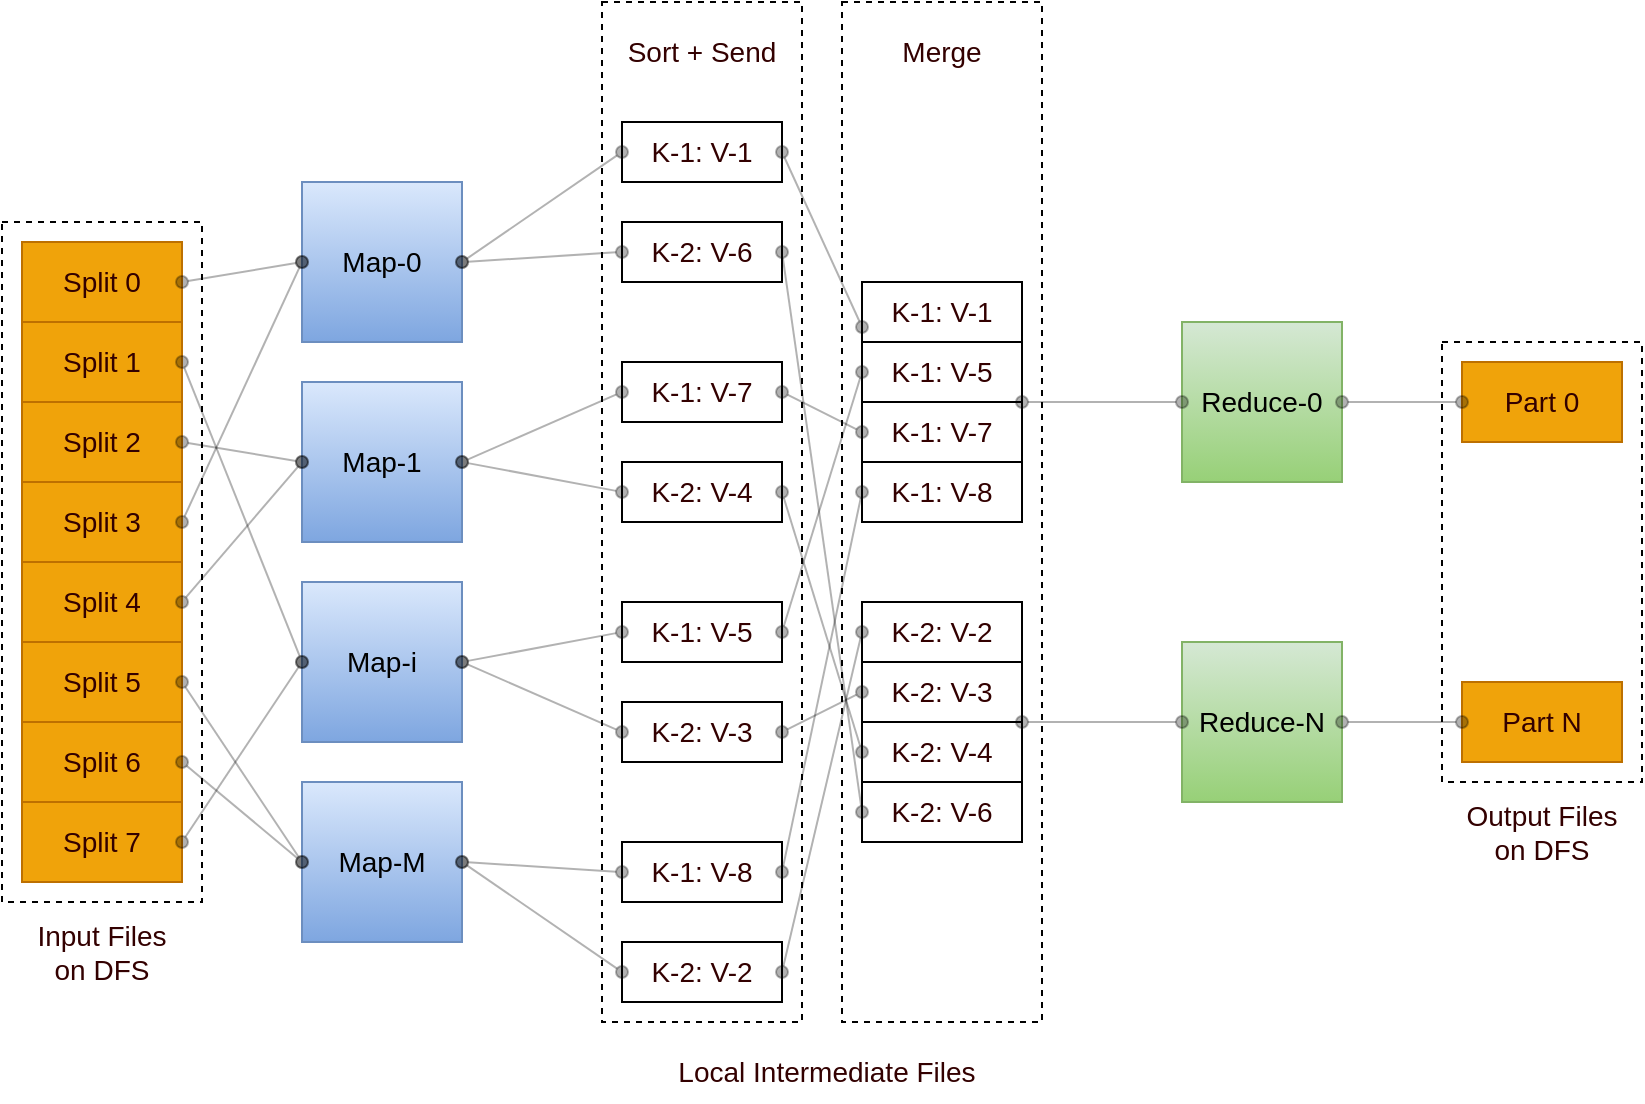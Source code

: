 <mxfile version="13.0.3" type="device"><diagram id="b6kjP3ydX8AeN75Lhuff" name="第 1 页"><mxGraphModel dx="1129" dy="1788" grid="1" gridSize="10" guides="1" tooltips="1" connect="1" arrows="1" fold="1" page="1" pageScale="1" pageWidth="850" pageHeight="1100" math="0" shadow="0"><root><mxCell id="0"/><mxCell id="1" parent="0"/><mxCell id="4du5qwA0fSYrMbuloD8d-73" value="" style="rounded=0;whiteSpace=wrap;html=1;dashed=1;gradientColor=none;fontSize=14;fontColor=#330000;" parent="1" vertex="1"><mxGeometry x="430" y="-40" width="100" height="510" as="geometry"/></mxCell><mxCell id="4du5qwA0fSYrMbuloD8d-70" value="" style="rounded=0;whiteSpace=wrap;html=1;dashed=1;gradientColor=none;fontSize=14;fontColor=#330000;" parent="1" vertex="1"><mxGeometry x="310" y="-40" width="100" height="510" as="geometry"/></mxCell><mxCell id="4du5qwA0fSYrMbuloD8d-66" value="" style="rounded=0;whiteSpace=wrap;html=1;gradientColor=none;fontSize=14;fontColor=#330000;dashed=1;" parent="1" vertex="1"><mxGeometry x="730" y="130" width="100" height="220" as="geometry"/></mxCell><mxCell id="4du5qwA0fSYrMbuloD8d-9" value="" style="rounded=0;whiteSpace=wrap;html=1;fontSize=14;fontColor=#330000;dashed=1;" parent="1" vertex="1"><mxGeometry x="10" y="70" width="100" height="340" as="geometry"/></mxCell><mxCell id="4du5qwA0fSYrMbuloD8d-1" value="Split 0" style="rounded=0;whiteSpace=wrap;html=1;fillColor=#f0a30a;strokeColor=#BD7000;fontColor=#330000;fontSize=14;" parent="1" vertex="1"><mxGeometry x="20" y="80" width="80" height="40" as="geometry"/></mxCell><mxCell id="4du5qwA0fSYrMbuloD8d-2" value="&lt;span style=&quot;font-size: 14px;&quot;&gt;Split 1&lt;/span&gt;" style="rounded=0;whiteSpace=wrap;html=1;fillColor=#f0a30a;strokeColor=#BD7000;fontColor=#330000;fontSize=14;" parent="1" vertex="1"><mxGeometry x="20" y="120" width="80" height="40" as="geometry"/></mxCell><mxCell id="4du5qwA0fSYrMbuloD8d-3" value="&lt;span style=&quot;font-size: 14px;&quot;&gt;Split 2&lt;/span&gt;" style="rounded=0;whiteSpace=wrap;html=1;fillColor=#f0a30a;strokeColor=#BD7000;fontColor=#330000;fontSize=14;" parent="1" vertex="1"><mxGeometry x="20" y="160" width="80" height="40" as="geometry"/></mxCell><mxCell id="4du5qwA0fSYrMbuloD8d-4" value="Split 3" style="rounded=0;whiteSpace=wrap;html=1;fillColor=#f0a30a;strokeColor=#BD7000;fontColor=#330000;fontSize=14;" parent="1" vertex="1"><mxGeometry x="20" y="200" width="80" height="40" as="geometry"/></mxCell><mxCell id="4du5qwA0fSYrMbuloD8d-5" value="&lt;span style=&quot;font-size: 14px;&quot;&gt;Split 4&lt;/span&gt;" style="rounded=0;whiteSpace=wrap;html=1;fillColor=#f0a30a;strokeColor=#BD7000;fontColor=#330000;fontSize=14;" parent="1" vertex="1"><mxGeometry x="20" y="240" width="80" height="40" as="geometry"/></mxCell><mxCell id="4du5qwA0fSYrMbuloD8d-6" value="&lt;span style=&quot;font-size: 14px;&quot;&gt;Split 5&lt;/span&gt;" style="rounded=0;whiteSpace=wrap;html=1;fillColor=#f0a30a;strokeColor=#BD7000;fontColor=#330000;fontSize=14;" parent="1" vertex="1"><mxGeometry x="20" y="280" width="80" height="40" as="geometry"/></mxCell><mxCell id="4du5qwA0fSYrMbuloD8d-7" value="&lt;span style=&quot;font-size: 14px;&quot;&gt;Split 6&lt;/span&gt;" style="rounded=0;whiteSpace=wrap;html=1;fillColor=#f0a30a;strokeColor=#BD7000;fontColor=#330000;fontSize=14;" parent="1" vertex="1"><mxGeometry x="20" y="320" width="80" height="40" as="geometry"/></mxCell><mxCell id="4du5qwA0fSYrMbuloD8d-8" value="&lt;span style=&quot;font-size: 14px;&quot;&gt;Split 7&lt;/span&gt;" style="rounded=0;whiteSpace=wrap;html=1;fillColor=#f0a30a;strokeColor=#BD7000;fontColor=#330000;fontSize=14;" parent="1" vertex="1"><mxGeometry x="20" y="360" width="80" height="40" as="geometry"/></mxCell><mxCell id="4du5qwA0fSYrMbuloD8d-11" value="Map-0" style="whiteSpace=wrap;html=1;aspect=fixed;fontSize=14;gradientColor=#7ea6e0;fillColor=#dae8fc;strokeColor=#6c8ebf;" parent="1" vertex="1"><mxGeometry x="160" y="50" width="80" height="80" as="geometry"/></mxCell><mxCell id="4du5qwA0fSYrMbuloD8d-12" value="Map-1" style="whiteSpace=wrap;html=1;aspect=fixed;fontSize=14;gradientColor=#7ea6e0;fillColor=#dae8fc;strokeColor=#6c8ebf;" parent="1" vertex="1"><mxGeometry x="160" y="150" width="80" height="80" as="geometry"/></mxCell><mxCell id="4du5qwA0fSYrMbuloD8d-13" value="Map-i" style="whiteSpace=wrap;html=1;aspect=fixed;fontSize=14;gradientColor=#7ea6e0;fillColor=#dae8fc;strokeColor=#6c8ebf;" parent="1" vertex="1"><mxGeometry x="160" y="250" width="80" height="80" as="geometry"/></mxCell><mxCell id="4du5qwA0fSYrMbuloD8d-23" value="&lt;span&gt;K-1: V-7&lt;/span&gt;" style="rounded=0;whiteSpace=wrap;html=1;gradientColor=none;fontSize=14;fontColor=#330000;" parent="1" vertex="1"><mxGeometry x="320" y="140" width="80" height="30" as="geometry"/></mxCell><mxCell id="4du5qwA0fSYrMbuloD8d-71" value="K-1: V-1" style="rounded=0;whiteSpace=wrap;html=1;gradientColor=none;fontSize=14;fontColor=#330000;" parent="1" vertex="1"><mxGeometry x="320" y="20" width="80" height="30" as="geometry"/></mxCell><mxCell id="4du5qwA0fSYrMbuloD8d-24" value="&lt;span&gt;K-2: V-4&lt;/span&gt;" style="rounded=0;whiteSpace=wrap;html=1;gradientColor=none;fontSize=14;fontColor=#330000;" parent="1" vertex="1"><mxGeometry x="320" y="190" width="80" height="30" as="geometry"/></mxCell><mxCell id="4du5qwA0fSYrMbuloD8d-25" value="&lt;span&gt;K-1: V-5&lt;/span&gt;" style="rounded=0;whiteSpace=wrap;html=1;gradientColor=none;fontSize=14;fontColor=#330000;" parent="1" vertex="1"><mxGeometry x="320" y="260" width="80" height="30" as="geometry"/></mxCell><mxCell id="4du5qwA0fSYrMbuloD8d-26" value="&lt;span&gt;K-2: V-3&lt;/span&gt;" style="rounded=0;whiteSpace=wrap;html=1;gradientColor=none;fontSize=14;fontColor=#330000;" parent="1" vertex="1"><mxGeometry x="320" y="310" width="80" height="30" as="geometry"/></mxCell><mxCell id="4du5qwA0fSYrMbuloD8d-27" value="&lt;span&gt;K-1: V-8&lt;/span&gt;" style="rounded=0;whiteSpace=wrap;html=1;gradientColor=none;fontSize=14;fontColor=#330000;" parent="1" vertex="1"><mxGeometry x="320" y="380" width="80" height="30" as="geometry"/></mxCell><mxCell id="4du5qwA0fSYrMbuloD8d-28" value="&lt;span&gt;K-2: V-2&lt;/span&gt;" style="rounded=0;whiteSpace=wrap;html=1;gradientColor=none;fontSize=14;fontColor=#330000;" parent="1" vertex="1"><mxGeometry x="320" y="430" width="80" height="30" as="geometry"/></mxCell><mxCell id="4du5qwA0fSYrMbuloD8d-29" value="&lt;span&gt;K-1: V-1&lt;/span&gt;" style="rounded=0;whiteSpace=wrap;html=1;gradientColor=none;fontSize=14;fontColor=#330000;" parent="1" vertex="1"><mxGeometry x="440" y="100" width="80" height="30" as="geometry"/></mxCell><mxCell id="4du5qwA0fSYrMbuloD8d-30" value="&lt;span&gt;K-1: V-5&lt;/span&gt;" style="rounded=0;whiteSpace=wrap;html=1;gradientColor=none;fontSize=14;fontColor=#330000;" parent="1" vertex="1"><mxGeometry x="440" y="130" width="80" height="30" as="geometry"/></mxCell><mxCell id="4du5qwA0fSYrMbuloD8d-31" value="&lt;span&gt;K-1: V-7&lt;/span&gt;" style="rounded=0;whiteSpace=wrap;html=1;gradientColor=none;fontSize=14;fontColor=#330000;" parent="1" vertex="1"><mxGeometry x="440" y="160" width="80" height="30" as="geometry"/></mxCell><mxCell id="4du5qwA0fSYrMbuloD8d-32" value="&lt;span&gt;K-2: V-2&lt;/span&gt;" style="rounded=0;whiteSpace=wrap;html=1;gradientColor=none;fontSize=14;fontColor=#330000;" parent="1" vertex="1"><mxGeometry x="440" y="260" width="80" height="30" as="geometry"/></mxCell><mxCell id="4du5qwA0fSYrMbuloD8d-33" value="&lt;span&gt;K-2: V-3&lt;/span&gt;" style="rounded=0;whiteSpace=wrap;html=1;gradientColor=none;fontSize=14;fontColor=#330000;" parent="1" vertex="1"><mxGeometry x="440" y="290" width="80" height="30" as="geometry"/></mxCell><mxCell id="4du5qwA0fSYrMbuloD8d-34" value="&lt;span&gt;K-2: V-4&lt;/span&gt;" style="rounded=0;whiteSpace=wrap;html=1;gradientColor=none;fontSize=14;fontColor=#330000;" parent="1" vertex="1"><mxGeometry x="440" y="320" width="80" height="30" as="geometry"/></mxCell><mxCell id="4du5qwA0fSYrMbuloD8d-36" value="&lt;span&gt;K-2: V-6&lt;/span&gt;" style="rounded=0;whiteSpace=wrap;html=1;gradientColor=none;fontSize=14;fontColor=#330000;" parent="1" vertex="1"><mxGeometry x="320" y="70" width="80" height="30" as="geometry"/></mxCell><mxCell id="4du5qwA0fSYrMbuloD8d-37" value="&lt;span&gt;K-1: V-8&lt;/span&gt;" style="rounded=0;whiteSpace=wrap;html=1;gradientColor=none;fontSize=14;fontColor=#330000;" parent="1" vertex="1"><mxGeometry x="440" y="190" width="80" height="30" as="geometry"/></mxCell><mxCell id="4du5qwA0fSYrMbuloD8d-38" value="&lt;span&gt;K-2: V-6&lt;/span&gt;" style="rounded=0;whiteSpace=wrap;html=1;gradientColor=none;fontSize=14;fontColor=#330000;" parent="1" vertex="1"><mxGeometry x="440" y="350" width="80" height="30" as="geometry"/></mxCell><mxCell id="4du5qwA0fSYrMbuloD8d-40" value="Map-M" style="whiteSpace=wrap;html=1;aspect=fixed;fontSize=14;gradientColor=#7ea6e0;fillColor=#dae8fc;strokeColor=#6c8ebf;" parent="1" vertex="1"><mxGeometry x="160" y="350" width="80" height="80" as="geometry"/></mxCell><mxCell id="4du5qwA0fSYrMbuloD8d-60" value="Reduce-0" style="whiteSpace=wrap;html=1;aspect=fixed;fontSize=14;gradientColor=#97d077;fillColor=#d5e8d4;strokeColor=#82b366;" parent="1" vertex="1"><mxGeometry x="600" y="120" width="80" height="80" as="geometry"/></mxCell><mxCell id="4du5qwA0fSYrMbuloD8d-61" value="Reduce-N" style="whiteSpace=wrap;html=1;aspect=fixed;fontSize=14;gradientColor=#97d077;fillColor=#d5e8d4;strokeColor=#82b366;" parent="1" vertex="1"><mxGeometry x="600" y="280" width="80" height="80" as="geometry"/></mxCell><mxCell id="4du5qwA0fSYrMbuloD8d-62" value="Part 0" style="rounded=0;whiteSpace=wrap;html=1;fillColor=#f0a30a;strokeColor=#BD7000;fontColor=#330000;fontSize=14;" parent="1" vertex="1"><mxGeometry x="740" y="140" width="80" height="40" as="geometry"/></mxCell><mxCell id="4du5qwA0fSYrMbuloD8d-63" value="&lt;span style=&quot;font-size: 14px&quot;&gt;Part N&lt;/span&gt;" style="rounded=0;whiteSpace=wrap;html=1;fillColor=#f0a30a;strokeColor=#BD7000;fontColor=#330000;fontSize=14;" parent="1" vertex="1"><mxGeometry x="740" y="300" width="80" height="40" as="geometry"/></mxCell><mxCell id="4du5qwA0fSYrMbuloD8d-67" style="edgeStyle=none;rounded=0;orthogonalLoop=1;jettySize=auto;html=1;exitX=0;exitY=0.5;exitDx=0;exitDy=0;endArrow=openThin;endFill=0;fontSize=14;fontColor=#330000;" parent="1" source="4du5qwA0fSYrMbuloD8d-66" target="4du5qwA0fSYrMbuloD8d-66" edge="1"><mxGeometry relative="1" as="geometry"/></mxCell><mxCell id="4du5qwA0fSYrMbuloD8d-74" style="edgeStyle=none;rounded=0;orthogonalLoop=1;jettySize=auto;html=1;exitX=0.5;exitY=1;exitDx=0;exitDy=0;endArrow=openThin;endFill=0;fontSize=14;fontColor=#330000;" parent="1" source="4du5qwA0fSYrMbuloD8d-73" target="4du5qwA0fSYrMbuloD8d-73" edge="1"><mxGeometry relative="1" as="geometry"/></mxCell><mxCell id="4du5qwA0fSYrMbuloD8d-75" value="Sort + Send" style="text;html=1;strokeColor=none;fillColor=none;align=center;verticalAlign=middle;whiteSpace=wrap;rounded=0;dashed=1;fontSize=14;fontColor=#330000;" parent="1" vertex="1"><mxGeometry x="320" y="-30" width="80" height="30" as="geometry"/></mxCell><mxCell id="4du5qwA0fSYrMbuloD8d-76" value="Merge" style="text;html=1;strokeColor=none;fillColor=none;align=center;verticalAlign=middle;whiteSpace=wrap;rounded=0;dashed=1;fontSize=14;fontColor=#330000;" parent="1" vertex="1"><mxGeometry x="440" y="-30" width="80" height="30" as="geometry"/></mxCell><mxCell id="4du5qwA0fSYrMbuloD8d-77" value="Input Files on DFS" style="text;html=1;strokeColor=none;fillColor=none;align=center;verticalAlign=middle;whiteSpace=wrap;rounded=0;dashed=1;fontSize=14;fontColor=#330000;" parent="1" vertex="1"><mxGeometry x="20" y="420" width="80" height="30" as="geometry"/></mxCell><mxCell id="4du5qwA0fSYrMbuloD8d-78" value="Output Files on DFS" style="text;html=1;strokeColor=none;fillColor=none;align=center;verticalAlign=middle;whiteSpace=wrap;rounded=0;dashed=1;fontSize=14;fontColor=#330000;" parent="1" vertex="1"><mxGeometry x="740" y="360" width="80" height="30" as="geometry"/></mxCell><mxCell id="4du5qwA0fSYrMbuloD8d-79" value="Local Intermediate Files" style="text;html=1;strokeColor=none;fillColor=none;align=center;verticalAlign=middle;whiteSpace=wrap;rounded=0;dashed=1;fontSize=14;fontColor=#330000;" parent="1" vertex="1"><mxGeometry x="340" y="480" width="165" height="30" as="geometry"/></mxCell><mxCell id="4du5qwA0fSYrMbuloD8d-14" style="rounded=1;orthogonalLoop=1;jettySize=auto;html=1;exitX=1;exitY=0.5;exitDx=0;exitDy=0;entryX=0;entryY=0.5;entryDx=0;entryDy=0;fontSize=14;fontColor=#330000;endArrow=oval;endFill=1;strokeColor=#000000;startArrow=oval;startFill=1;opacity=30;" parent="1" source="4du5qwA0fSYrMbuloD8d-1" target="4du5qwA0fSYrMbuloD8d-11" edge="1"><mxGeometry relative="1" as="geometry"/></mxCell><mxCell id="4du5qwA0fSYrMbuloD8d-15" style="edgeStyle=none;rounded=0;orthogonalLoop=1;jettySize=auto;html=1;exitX=1;exitY=0.5;exitDx=0;exitDy=0;entryX=0;entryY=0.5;entryDx=0;entryDy=0;fontSize=14;fontColor=#330000;endArrow=oval;endFill=1;startArrow=oval;startFill=1;opacity=30;" parent="1" source="4du5qwA0fSYrMbuloD8d-2" target="4du5qwA0fSYrMbuloD8d-13" edge="1"><mxGeometry relative="1" as="geometry"/></mxCell><mxCell id="4du5qwA0fSYrMbuloD8d-16" style="edgeStyle=none;rounded=0;orthogonalLoop=1;jettySize=auto;html=1;exitX=1;exitY=0.5;exitDx=0;exitDy=0;entryX=0;entryY=0.5;entryDx=0;entryDy=0;fontSize=14;fontColor=#330000;endArrow=oval;endFill=1;startArrow=oval;startFill=1;opacity=30;" parent="1" source="4du5qwA0fSYrMbuloD8d-3" target="4du5qwA0fSYrMbuloD8d-12" edge="1"><mxGeometry relative="1" as="geometry"/></mxCell><mxCell id="4du5qwA0fSYrMbuloD8d-17" style="edgeStyle=none;rounded=0;orthogonalLoop=1;jettySize=auto;html=1;exitX=1;exitY=0.5;exitDx=0;exitDy=0;entryX=0;entryY=0.5;entryDx=0;entryDy=0;fontSize=14;fontColor=#330000;endArrow=oval;endFill=1;startArrow=oval;startFill=1;opacity=30;" parent="1" source="4du5qwA0fSYrMbuloD8d-4" target="4du5qwA0fSYrMbuloD8d-11" edge="1"><mxGeometry relative="1" as="geometry"/></mxCell><mxCell id="4du5qwA0fSYrMbuloD8d-18" style="edgeStyle=none;rounded=0;orthogonalLoop=1;jettySize=auto;html=1;exitX=1;exitY=0.5;exitDx=0;exitDy=0;entryX=0;entryY=0.5;entryDx=0;entryDy=0;fontSize=14;fontColor=#330000;endArrow=oval;endFill=1;startArrow=oval;startFill=1;opacity=30;" parent="1" source="4du5qwA0fSYrMbuloD8d-5" target="4du5qwA0fSYrMbuloD8d-12" edge="1"><mxGeometry relative="1" as="geometry"/></mxCell><mxCell id="4du5qwA0fSYrMbuloD8d-42" style="edgeStyle=none;rounded=0;orthogonalLoop=1;jettySize=auto;html=1;exitX=1;exitY=0.5;exitDx=0;exitDy=0;entryX=0;entryY=0.5;entryDx=0;entryDy=0;fontSize=14;fontColor=#330000;endArrow=oval;endFill=1;startArrow=oval;startFill=1;opacity=30;" parent="1" source="4du5qwA0fSYrMbuloD8d-6" target="4du5qwA0fSYrMbuloD8d-40" edge="1"><mxGeometry relative="1" as="geometry"/></mxCell><mxCell id="4du5qwA0fSYrMbuloD8d-41" style="edgeStyle=none;rounded=0;orthogonalLoop=1;jettySize=auto;html=1;exitX=1;exitY=0.5;exitDx=0;exitDy=0;entryX=0;entryY=0.5;entryDx=0;entryDy=0;fontSize=14;fontColor=#330000;endArrow=oval;endFill=1;startArrow=oval;startFill=1;opacity=30;" parent="1" source="4du5qwA0fSYrMbuloD8d-7" target="4du5qwA0fSYrMbuloD8d-40" edge="1"><mxGeometry relative="1" as="geometry"/></mxCell><mxCell id="4du5qwA0fSYrMbuloD8d-22" style="edgeStyle=none;rounded=0;orthogonalLoop=1;jettySize=auto;html=1;exitX=1;exitY=0.5;exitDx=0;exitDy=0;entryX=0;entryY=0.5;entryDx=0;entryDy=0;fontSize=14;fontColor=#330000;endArrow=oval;endFill=1;startArrow=oval;startFill=1;opacity=30;" parent="1" source="4du5qwA0fSYrMbuloD8d-8" target="4du5qwA0fSYrMbuloD8d-13" edge="1"><mxGeometry relative="1" as="geometry"/></mxCell><mxCell id="4du5qwA0fSYrMbuloD8d-39" style="edgeStyle=none;rounded=0;orthogonalLoop=1;jettySize=auto;html=1;exitX=1;exitY=0.5;exitDx=0;exitDy=0;entryX=0;entryY=0.5;entryDx=0;entryDy=0;fontSize=14;fontColor=#330000;endArrow=oval;endFill=1;startArrow=oval;startFill=1;opacity=30;" parent="1" source="4du5qwA0fSYrMbuloD8d-11" edge="1"><mxGeometry relative="1" as="geometry"><mxPoint x="320" y="35" as="targetPoint"/></mxGeometry></mxCell><mxCell id="4du5qwA0fSYrMbuloD8d-43" style="edgeStyle=none;rounded=0;orthogonalLoop=1;jettySize=auto;html=1;exitX=1;exitY=0.5;exitDx=0;exitDy=0;entryX=0;entryY=0.5;entryDx=0;entryDy=0;fontSize=14;fontColor=#330000;endArrow=oval;endFill=1;startArrow=oval;startFill=1;opacity=30;" parent="1" source="4du5qwA0fSYrMbuloD8d-11" target="4du5qwA0fSYrMbuloD8d-36" edge="1"><mxGeometry relative="1" as="geometry"/></mxCell><mxCell id="4du5qwA0fSYrMbuloD8d-45" style="edgeStyle=none;rounded=0;orthogonalLoop=1;jettySize=auto;html=1;exitX=1;exitY=0.5;exitDx=0;exitDy=0;entryX=0;entryY=0.5;entryDx=0;entryDy=0;fontSize=14;fontColor=#330000;endArrow=oval;endFill=1;startArrow=oval;startFill=1;opacity=30;" parent="1" source="4du5qwA0fSYrMbuloD8d-12" target="4du5qwA0fSYrMbuloD8d-24" edge="1"><mxGeometry relative="1" as="geometry"/></mxCell><mxCell id="4du5qwA0fSYrMbuloD8d-50" style="edgeStyle=none;rounded=0;orthogonalLoop=1;jettySize=auto;html=1;exitX=1;exitY=0.5;exitDx=0;exitDy=0;entryX=0;entryY=0.5;entryDx=0;entryDy=0;fontSize=14;fontColor=#330000;endArrow=oval;endFill=1;startArrow=oval;startFill=1;opacity=30;" parent="1" source="4du5qwA0fSYrMbuloD8d-12" target="4du5qwA0fSYrMbuloD8d-23" edge="1"><mxGeometry relative="1" as="geometry"/></mxCell><mxCell id="4du5qwA0fSYrMbuloD8d-46" style="edgeStyle=none;rounded=0;orthogonalLoop=1;jettySize=auto;html=1;exitX=1;exitY=0.5;exitDx=0;exitDy=0;entryX=0;entryY=0.5;entryDx=0;entryDy=0;fontSize=14;fontColor=#330000;endArrow=oval;endFill=1;startArrow=oval;startFill=1;opacity=30;" parent="1" source="4du5qwA0fSYrMbuloD8d-13" target="4du5qwA0fSYrMbuloD8d-25" edge="1"><mxGeometry relative="1" as="geometry"/></mxCell><mxCell id="4du5qwA0fSYrMbuloD8d-47" style="edgeStyle=none;rounded=0;orthogonalLoop=1;jettySize=auto;html=1;exitX=1;exitY=0.5;exitDx=0;exitDy=0;entryX=0;entryY=0.5;entryDx=0;entryDy=0;fontSize=14;fontColor=#330000;endArrow=oval;endFill=1;startArrow=oval;startFill=1;opacity=30;" parent="1" source="4du5qwA0fSYrMbuloD8d-13" target="4du5qwA0fSYrMbuloD8d-26" edge="1"><mxGeometry relative="1" as="geometry"/></mxCell><mxCell id="4du5qwA0fSYrMbuloD8d-48" style="edgeStyle=none;rounded=0;orthogonalLoop=1;jettySize=auto;html=1;exitX=1;exitY=0.5;exitDx=0;exitDy=0;entryX=0;entryY=0.5;entryDx=0;entryDy=0;fontSize=14;fontColor=#330000;endArrow=oval;endFill=1;startArrow=oval;startFill=1;opacity=30;" parent="1" source="4du5qwA0fSYrMbuloD8d-40" target="4du5qwA0fSYrMbuloD8d-27" edge="1"><mxGeometry relative="1" as="geometry"/></mxCell><mxCell id="4du5qwA0fSYrMbuloD8d-49" style="edgeStyle=none;rounded=0;orthogonalLoop=1;jettySize=auto;html=1;exitX=1;exitY=0.5;exitDx=0;exitDy=0;entryX=0;entryY=0.5;entryDx=0;entryDy=0;fontSize=14;fontColor=#330000;entryPerimeter=0;endArrow=oval;endFill=1;startArrow=oval;startFill=1;opacity=30;" parent="1" source="4du5qwA0fSYrMbuloD8d-40" target="4du5qwA0fSYrMbuloD8d-28" edge="1"><mxGeometry relative="1" as="geometry"/></mxCell><mxCell id="4du5qwA0fSYrMbuloD8d-52" style="edgeStyle=none;rounded=0;orthogonalLoop=1;jettySize=auto;html=1;exitX=1;exitY=0.5;exitDx=0;exitDy=0;entryX=0;entryY=0.5;entryDx=0;entryDy=0;fontSize=14;fontColor=#330000;endArrow=oval;endFill=1;startArrow=oval;startFill=1;opacity=30;" parent="1" source="4du5qwA0fSYrMbuloD8d-23" target="4du5qwA0fSYrMbuloD8d-31" edge="1"><mxGeometry relative="1" as="geometry"/></mxCell><mxCell id="4du5qwA0fSYrMbuloD8d-56" style="edgeStyle=none;rounded=0;orthogonalLoop=1;jettySize=auto;html=1;exitX=1;exitY=0.5;exitDx=0;exitDy=0;entryX=0;entryY=0.5;entryDx=0;entryDy=0;endArrow=oval;endFill=1;fontSize=14;fontColor=#330000;startArrow=oval;startFill=1;opacity=30;" parent="1" source="4du5qwA0fSYrMbuloD8d-24" target="4du5qwA0fSYrMbuloD8d-34" edge="1"><mxGeometry relative="1" as="geometry"/></mxCell><mxCell id="4du5qwA0fSYrMbuloD8d-53" style="edgeStyle=none;rounded=0;orthogonalLoop=1;jettySize=auto;html=1;exitX=1;exitY=0.5;exitDx=0;exitDy=0;entryX=0;entryY=0.5;entryDx=0;entryDy=0;fontSize=14;fontColor=#330000;endArrow=oval;endFill=1;startArrow=oval;startFill=1;opacity=30;" parent="1" source="4du5qwA0fSYrMbuloD8d-25" target="4du5qwA0fSYrMbuloD8d-30" edge="1"><mxGeometry relative="1" as="geometry"/></mxCell><mxCell id="4du5qwA0fSYrMbuloD8d-57" style="edgeStyle=none;rounded=0;orthogonalLoop=1;jettySize=auto;html=1;exitX=1;exitY=0.5;exitDx=0;exitDy=0;entryX=0;entryY=0.5;entryDx=0;entryDy=0;endArrow=oval;endFill=1;fontSize=14;fontColor=#330000;startArrow=oval;startFill=1;opacity=30;" parent="1" source="4du5qwA0fSYrMbuloD8d-26" target="4du5qwA0fSYrMbuloD8d-33" edge="1"><mxGeometry relative="1" as="geometry"/></mxCell><mxCell id="4du5qwA0fSYrMbuloD8d-54" style="edgeStyle=none;rounded=0;orthogonalLoop=1;jettySize=auto;html=1;exitX=1;exitY=0.5;exitDx=0;exitDy=0;entryX=0;entryY=0.5;entryDx=0;entryDy=0;fontSize=14;fontColor=#330000;endArrow=oval;endFill=1;startArrow=oval;startFill=1;opacity=30;" parent="1" source="4du5qwA0fSYrMbuloD8d-27" target="4du5qwA0fSYrMbuloD8d-37" edge="1"><mxGeometry relative="1" as="geometry"/></mxCell><mxCell id="4du5qwA0fSYrMbuloD8d-59" style="edgeStyle=none;rounded=0;orthogonalLoop=1;jettySize=auto;html=1;exitX=1;exitY=0.5;exitDx=0;exitDy=0;entryX=0;entryY=0.5;entryDx=0;entryDy=0;endArrow=oval;endFill=1;fontSize=14;fontColor=#330000;startArrow=oval;startFill=1;opacity=30;" parent="1" source="4du5qwA0fSYrMbuloD8d-28" target="4du5qwA0fSYrMbuloD8d-32" edge="1"><mxGeometry relative="1" as="geometry"/></mxCell><mxCell id="4du5qwA0fSYrMbuloD8d-51" style="edgeStyle=none;rounded=0;orthogonalLoop=1;jettySize=auto;html=1;exitX=1;exitY=0.5;exitDx=0;exitDy=0;entryX=0;entryY=0.75;entryDx=0;entryDy=0;fontSize=14;fontColor=#330000;endArrow=oval;endFill=1;startArrow=oval;startFill=1;opacity=30;" parent="1" target="4du5qwA0fSYrMbuloD8d-29" edge="1"><mxGeometry relative="1" as="geometry"><mxPoint x="400" y="35" as="sourcePoint"/></mxGeometry></mxCell><mxCell id="4du5qwA0fSYrMbuloD8d-55" style="edgeStyle=none;rounded=0;orthogonalLoop=1;jettySize=auto;html=1;exitX=1;exitY=0.5;exitDx=0;exitDy=0;entryX=0;entryY=0.5;entryDx=0;entryDy=0;endArrow=oval;endFill=1;fontSize=14;fontColor=#330000;startArrow=oval;startFill=1;opacity=30;" parent="1" source="4du5qwA0fSYrMbuloD8d-36" target="4du5qwA0fSYrMbuloD8d-38" edge="1"><mxGeometry relative="1" as="geometry"/></mxCell><mxCell id="4du5qwA0fSYrMbuloD8d-68" style="edgeStyle=none;rounded=0;orthogonalLoop=1;jettySize=auto;html=1;exitX=1;exitY=0.5;exitDx=0;exitDy=0;entryX=0;entryY=0.5;entryDx=0;entryDy=0;endArrow=oval;endFill=1;fontSize=14;fontColor=#330000;startArrow=oval;startFill=1;opacity=30;" parent="1" source="4du5qwA0fSYrMbuloD8d-60" target="4du5qwA0fSYrMbuloD8d-62" edge="1"><mxGeometry relative="1" as="geometry"/></mxCell><mxCell id="4du5qwA0fSYrMbuloD8d-69" style="edgeStyle=none;rounded=0;orthogonalLoop=1;jettySize=auto;html=1;exitX=1;exitY=0.5;exitDx=0;exitDy=0;endArrow=oval;endFill=1;fontSize=14;fontColor=#330000;startArrow=oval;startFill=1;opacity=30;" parent="1" source="4du5qwA0fSYrMbuloD8d-61" target="4du5qwA0fSYrMbuloD8d-63" edge="1"><mxGeometry relative="1" as="geometry"/></mxCell><mxCell id="4du5qwA0fSYrMbuloD8d-65" style="edgeStyle=none;rounded=0;orthogonalLoop=1;jettySize=auto;html=1;exitX=1;exitY=0;exitDx=0;exitDy=0;entryX=0;entryY=0.5;entryDx=0;entryDy=0;endArrow=oval;endFill=1;fontSize=14;fontColor=#330000;startArrow=oval;startFill=1;opacity=30;" parent="1" source="4du5qwA0fSYrMbuloD8d-34" target="4du5qwA0fSYrMbuloD8d-61" edge="1"><mxGeometry relative="1" as="geometry"/></mxCell><mxCell id="4du5qwA0fSYrMbuloD8d-64" style="edgeStyle=none;rounded=0;orthogonalLoop=1;jettySize=auto;html=1;exitX=1;exitY=0;exitDx=0;exitDy=0;entryX=0;entryY=0.5;entryDx=0;entryDy=0;endArrow=oval;endFill=1;fontSize=14;fontColor=#330000;startArrow=oval;startFill=1;opacity=30;" parent="1" source="4du5qwA0fSYrMbuloD8d-31" target="4du5qwA0fSYrMbuloD8d-60" edge="1"><mxGeometry relative="1" as="geometry"/></mxCell></root></mxGraphModel></diagram></mxfile>